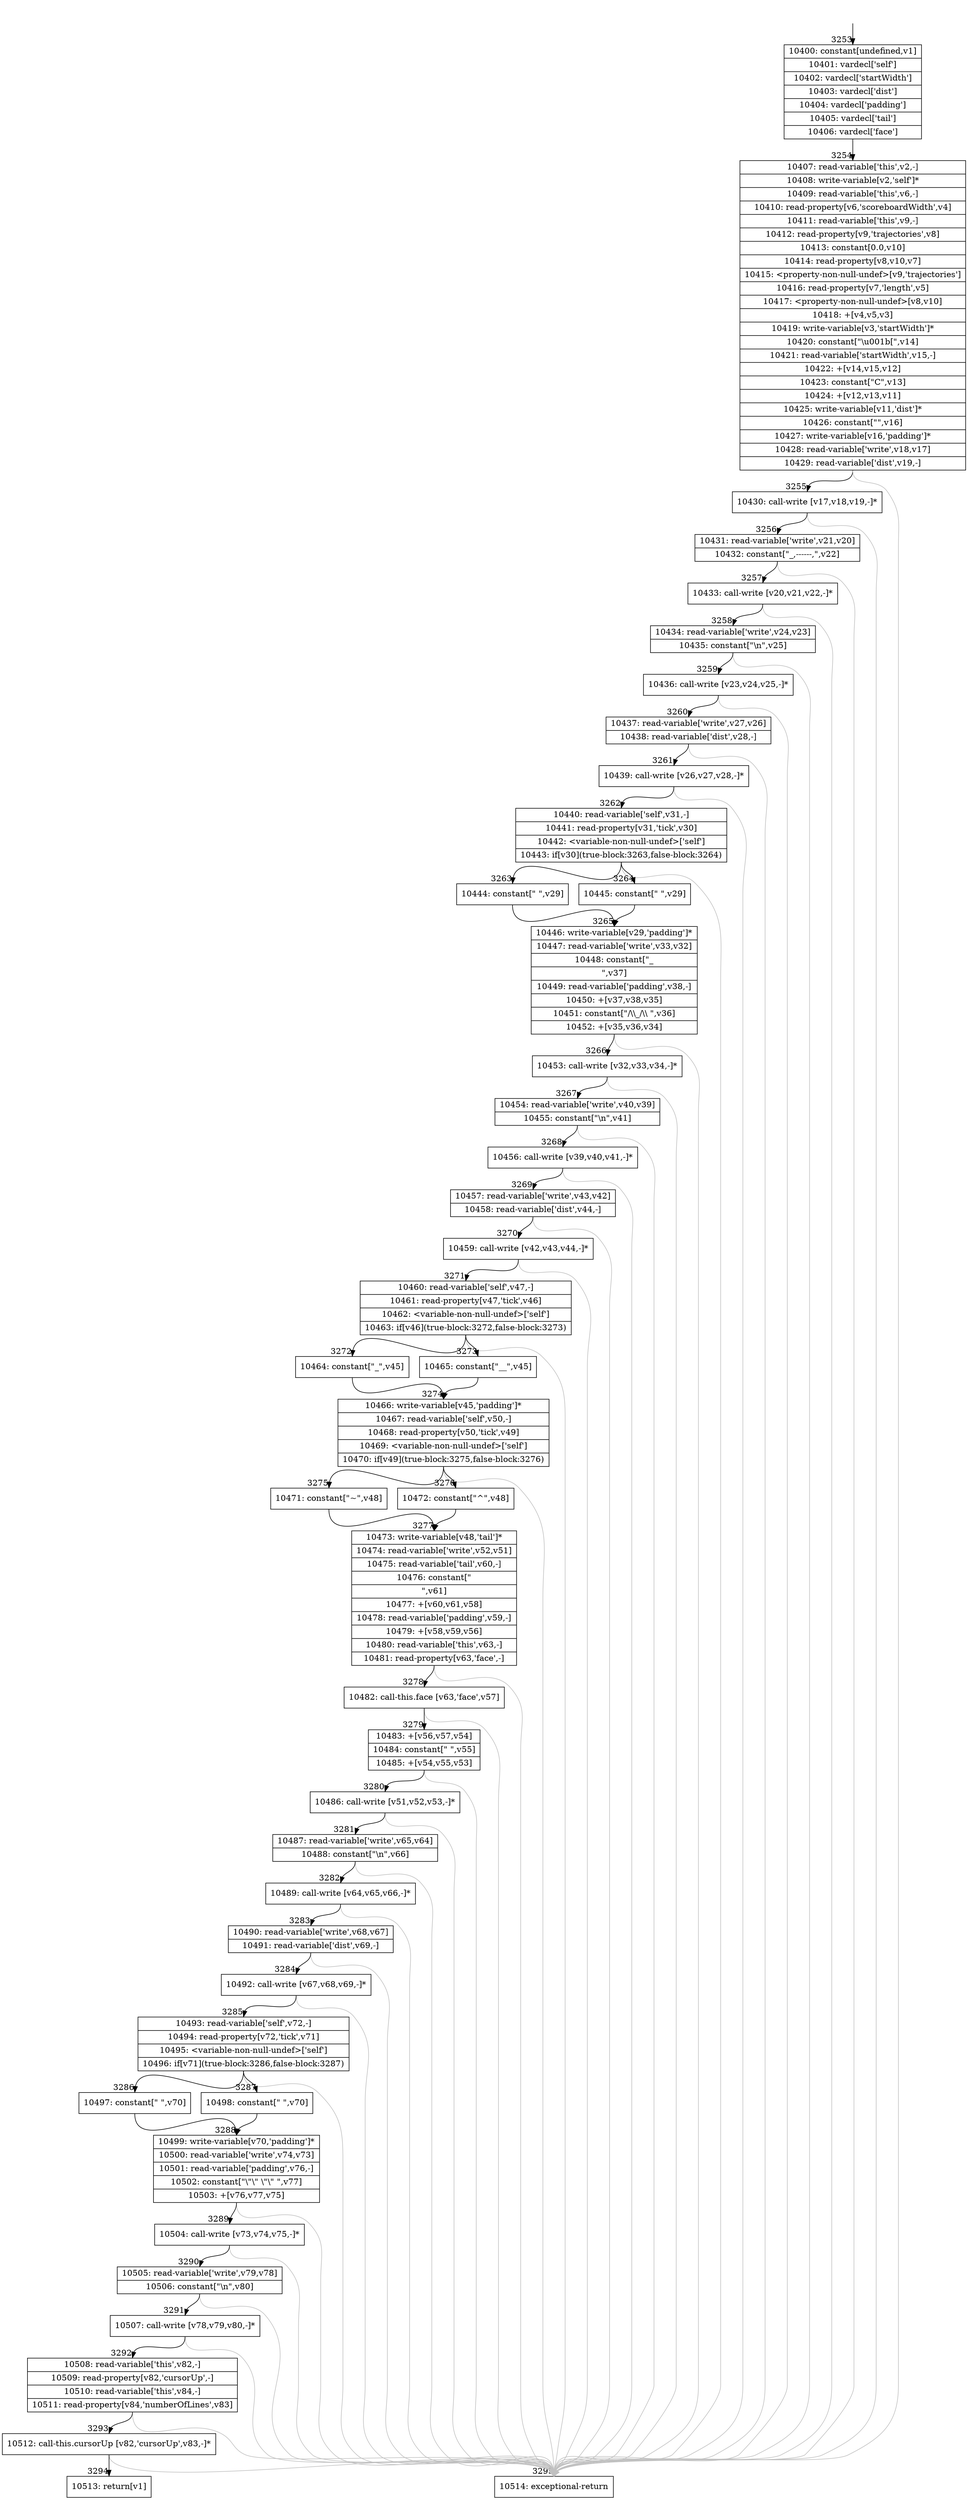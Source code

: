 digraph {
rankdir="TD"
BB_entry292[shape=none,label=""];
BB_entry292 -> BB3253 [tailport=s, headport=n, headlabel="    3253"]
BB3253 [shape=record label="{10400: constant[undefined,v1]|10401: vardecl['self']|10402: vardecl['startWidth']|10403: vardecl['dist']|10404: vardecl['padding']|10405: vardecl['tail']|10406: vardecl['face']}" ] 
BB3253 -> BB3254 [tailport=s, headport=n, headlabel="      3254"]
BB3254 [shape=record label="{10407: read-variable['this',v2,-]|10408: write-variable[v2,'self']*|10409: read-variable['this',v6,-]|10410: read-property[v6,'scoreboardWidth',v4]|10411: read-variable['this',v9,-]|10412: read-property[v9,'trajectories',v8]|10413: constant[0.0,v10]|10414: read-property[v8,v10,v7]|10415: \<property-non-null-undef\>[v9,'trajectories']|10416: read-property[v7,'length',v5]|10417: \<property-non-null-undef\>[v8,v10]|10418: +[v4,v5,v3]|10419: write-variable[v3,'startWidth']*|10420: constant[\"\\u001b[\",v14]|10421: read-variable['startWidth',v15,-]|10422: +[v14,v15,v12]|10423: constant[\"C\",v13]|10424: +[v12,v13,v11]|10425: write-variable[v11,'dist']*|10426: constant[\"\",v16]|10427: write-variable[v16,'padding']*|10428: read-variable['write',v18,v17]|10429: read-variable['dist',v19,-]}" ] 
BB3254 -> BB3255 [tailport=s, headport=n, headlabel="      3255"]
BB3254 -> BB3295 [tailport=s, headport=n, color=gray, headlabel="      3295"]
BB3255 [shape=record label="{10430: call-write [v17,v18,v19,-]*}" ] 
BB3255 -> BB3256 [tailport=s, headport=n, headlabel="      3256"]
BB3255 -> BB3295 [tailport=s, headport=n, color=gray]
BB3256 [shape=record label="{10431: read-variable['write',v21,v20]|10432: constant[\"_,------,\",v22]}" ] 
BB3256 -> BB3257 [tailport=s, headport=n, headlabel="      3257"]
BB3256 -> BB3295 [tailport=s, headport=n, color=gray]
BB3257 [shape=record label="{10433: call-write [v20,v21,v22,-]*}" ] 
BB3257 -> BB3258 [tailport=s, headport=n, headlabel="      3258"]
BB3257 -> BB3295 [tailport=s, headport=n, color=gray]
BB3258 [shape=record label="{10434: read-variable['write',v24,v23]|10435: constant[\"\\n\",v25]}" ] 
BB3258 -> BB3259 [tailport=s, headport=n, headlabel="      3259"]
BB3258 -> BB3295 [tailport=s, headport=n, color=gray]
BB3259 [shape=record label="{10436: call-write [v23,v24,v25,-]*}" ] 
BB3259 -> BB3260 [tailport=s, headport=n, headlabel="      3260"]
BB3259 -> BB3295 [tailport=s, headport=n, color=gray]
BB3260 [shape=record label="{10437: read-variable['write',v27,v26]|10438: read-variable['dist',v28,-]}" ] 
BB3260 -> BB3261 [tailport=s, headport=n, headlabel="      3261"]
BB3260 -> BB3295 [tailport=s, headport=n, color=gray]
BB3261 [shape=record label="{10439: call-write [v26,v27,v28,-]*}" ] 
BB3261 -> BB3262 [tailport=s, headport=n, headlabel="      3262"]
BB3261 -> BB3295 [tailport=s, headport=n, color=gray]
BB3262 [shape=record label="{10440: read-variable['self',v31,-]|10441: read-property[v31,'tick',v30]|10442: \<variable-non-null-undef\>['self']|10443: if[v30](true-block:3263,false-block:3264)}" ] 
BB3262 -> BB3263 [tailport=s, headport=n, headlabel="      3263"]
BB3262 -> BB3264 [tailport=s, headport=n, headlabel="      3264"]
BB3262 -> BB3295 [tailport=s, headport=n, color=gray]
BB3263 [shape=record label="{10444: constant[\"  \",v29]}" ] 
BB3263 -> BB3265 [tailport=s, headport=n, headlabel="      3265"]
BB3264 [shape=record label="{10445: constant[\"   \",v29]}" ] 
BB3264 -> BB3265 [tailport=s, headport=n]
BB3265 [shape=record label="{10446: write-variable[v29,'padding']*|10447: read-variable['write',v33,v32]|10448: constant[\"_|\",v37]|10449: read-variable['padding',v38,-]|10450: +[v37,v38,v35]|10451: constant[\"/\\\\_/\\\\ \",v36]|10452: +[v35,v36,v34]}" ] 
BB3265 -> BB3266 [tailport=s, headport=n, headlabel="      3266"]
BB3265 -> BB3295 [tailport=s, headport=n, color=gray]
BB3266 [shape=record label="{10453: call-write [v32,v33,v34,-]*}" ] 
BB3266 -> BB3267 [tailport=s, headport=n, headlabel="      3267"]
BB3266 -> BB3295 [tailport=s, headport=n, color=gray]
BB3267 [shape=record label="{10454: read-variable['write',v40,v39]|10455: constant[\"\\n\",v41]}" ] 
BB3267 -> BB3268 [tailport=s, headport=n, headlabel="      3268"]
BB3267 -> BB3295 [tailport=s, headport=n, color=gray]
BB3268 [shape=record label="{10456: call-write [v39,v40,v41,-]*}" ] 
BB3268 -> BB3269 [tailport=s, headport=n, headlabel="      3269"]
BB3268 -> BB3295 [tailport=s, headport=n, color=gray]
BB3269 [shape=record label="{10457: read-variable['write',v43,v42]|10458: read-variable['dist',v44,-]}" ] 
BB3269 -> BB3270 [tailport=s, headport=n, headlabel="      3270"]
BB3269 -> BB3295 [tailport=s, headport=n, color=gray]
BB3270 [shape=record label="{10459: call-write [v42,v43,v44,-]*}" ] 
BB3270 -> BB3271 [tailport=s, headport=n, headlabel="      3271"]
BB3270 -> BB3295 [tailport=s, headport=n, color=gray]
BB3271 [shape=record label="{10460: read-variable['self',v47,-]|10461: read-property[v47,'tick',v46]|10462: \<variable-non-null-undef\>['self']|10463: if[v46](true-block:3272,false-block:3273)}" ] 
BB3271 -> BB3272 [tailport=s, headport=n, headlabel="      3272"]
BB3271 -> BB3273 [tailport=s, headport=n, headlabel="      3273"]
BB3271 -> BB3295 [tailport=s, headport=n, color=gray]
BB3272 [shape=record label="{10464: constant[\"_\",v45]}" ] 
BB3272 -> BB3274 [tailport=s, headport=n, headlabel="      3274"]
BB3273 [shape=record label="{10465: constant[\"__\",v45]}" ] 
BB3273 -> BB3274 [tailport=s, headport=n]
BB3274 [shape=record label="{10466: write-variable[v45,'padding']*|10467: read-variable['self',v50,-]|10468: read-property[v50,'tick',v49]|10469: \<variable-non-null-undef\>['self']|10470: if[v49](true-block:3275,false-block:3276)}" ] 
BB3274 -> BB3275 [tailport=s, headport=n, headlabel="      3275"]
BB3274 -> BB3276 [tailport=s, headport=n, headlabel="      3276"]
BB3274 -> BB3295 [tailport=s, headport=n, color=gray]
BB3275 [shape=record label="{10471: constant[\"~\",v48]}" ] 
BB3275 -> BB3277 [tailport=s, headport=n, headlabel="      3277"]
BB3276 [shape=record label="{10472: constant[\"^\",v48]}" ] 
BB3276 -> BB3277 [tailport=s, headport=n]
BB3277 [shape=record label="{10473: write-variable[v48,'tail']*|10474: read-variable['write',v52,v51]|10475: read-variable['tail',v60,-]|10476: constant[\"|\",v61]|10477: +[v60,v61,v58]|10478: read-variable['padding',v59,-]|10479: +[v58,v59,v56]|10480: read-variable['this',v63,-]|10481: read-property[v63,'face',-]}" ] 
BB3277 -> BB3278 [tailport=s, headport=n, headlabel="      3278"]
BB3277 -> BB3295 [tailport=s, headport=n, color=gray]
BB3278 [shape=record label="{10482: call-this.face [v63,'face',v57]}" ] 
BB3278 -> BB3279 [tailport=s, headport=n, headlabel="      3279"]
BB3278 -> BB3295 [tailport=s, headport=n, color=gray]
BB3279 [shape=record label="{10483: +[v56,v57,v54]|10484: constant[\" \",v55]|10485: +[v54,v55,v53]}" ] 
BB3279 -> BB3280 [tailport=s, headport=n, headlabel="      3280"]
BB3279 -> BB3295 [tailport=s, headport=n, color=gray]
BB3280 [shape=record label="{10486: call-write [v51,v52,v53,-]*}" ] 
BB3280 -> BB3281 [tailport=s, headport=n, headlabel="      3281"]
BB3280 -> BB3295 [tailport=s, headport=n, color=gray]
BB3281 [shape=record label="{10487: read-variable['write',v65,v64]|10488: constant[\"\\n\",v66]}" ] 
BB3281 -> BB3282 [tailport=s, headport=n, headlabel="      3282"]
BB3281 -> BB3295 [tailport=s, headport=n, color=gray]
BB3282 [shape=record label="{10489: call-write [v64,v65,v66,-]*}" ] 
BB3282 -> BB3283 [tailport=s, headport=n, headlabel="      3283"]
BB3282 -> BB3295 [tailport=s, headport=n, color=gray]
BB3283 [shape=record label="{10490: read-variable['write',v68,v67]|10491: read-variable['dist',v69,-]}" ] 
BB3283 -> BB3284 [tailport=s, headport=n, headlabel="      3284"]
BB3283 -> BB3295 [tailport=s, headport=n, color=gray]
BB3284 [shape=record label="{10492: call-write [v67,v68,v69,-]*}" ] 
BB3284 -> BB3285 [tailport=s, headport=n, headlabel="      3285"]
BB3284 -> BB3295 [tailport=s, headport=n, color=gray]
BB3285 [shape=record label="{10493: read-variable['self',v72,-]|10494: read-property[v72,'tick',v71]|10495: \<variable-non-null-undef\>['self']|10496: if[v71](true-block:3286,false-block:3287)}" ] 
BB3285 -> BB3286 [tailport=s, headport=n, headlabel="      3286"]
BB3285 -> BB3287 [tailport=s, headport=n, headlabel="      3287"]
BB3285 -> BB3295 [tailport=s, headport=n, color=gray]
BB3286 [shape=record label="{10497: constant[\" \",v70]}" ] 
BB3286 -> BB3288 [tailport=s, headport=n, headlabel="      3288"]
BB3287 [shape=record label="{10498: constant[\"  \",v70]}" ] 
BB3287 -> BB3288 [tailport=s, headport=n]
BB3288 [shape=record label="{10499: write-variable[v70,'padding']*|10500: read-variable['write',v74,v73]|10501: read-variable['padding',v76,-]|10502: constant[\"\\\"\\\"  \\\"\\\" \",v77]|10503: +[v76,v77,v75]}" ] 
BB3288 -> BB3289 [tailport=s, headport=n, headlabel="      3289"]
BB3288 -> BB3295 [tailport=s, headport=n, color=gray]
BB3289 [shape=record label="{10504: call-write [v73,v74,v75,-]*}" ] 
BB3289 -> BB3290 [tailport=s, headport=n, headlabel="      3290"]
BB3289 -> BB3295 [tailport=s, headport=n, color=gray]
BB3290 [shape=record label="{10505: read-variable['write',v79,v78]|10506: constant[\"\\n\",v80]}" ] 
BB3290 -> BB3291 [tailport=s, headport=n, headlabel="      3291"]
BB3290 -> BB3295 [tailport=s, headport=n, color=gray]
BB3291 [shape=record label="{10507: call-write [v78,v79,v80,-]*}" ] 
BB3291 -> BB3292 [tailport=s, headport=n, headlabel="      3292"]
BB3291 -> BB3295 [tailport=s, headport=n, color=gray]
BB3292 [shape=record label="{10508: read-variable['this',v82,-]|10509: read-property[v82,'cursorUp',-]|10510: read-variable['this',v84,-]|10511: read-property[v84,'numberOfLines',v83]}" ] 
BB3292 -> BB3293 [tailport=s, headport=n, headlabel="      3293"]
BB3292 -> BB3295 [tailport=s, headport=n, color=gray]
BB3293 [shape=record label="{10512: call-this.cursorUp [v82,'cursorUp',v83,-]*}" ] 
BB3293 -> BB3294 [tailport=s, headport=n, headlabel="      3294"]
BB3293 -> BB3295 [tailport=s, headport=n, color=gray]
BB3294 [shape=record label="{10513: return[v1]}" ] 
BB3295 [shape=record label="{10514: exceptional-return}" ] 
//#$~ 3766
}
